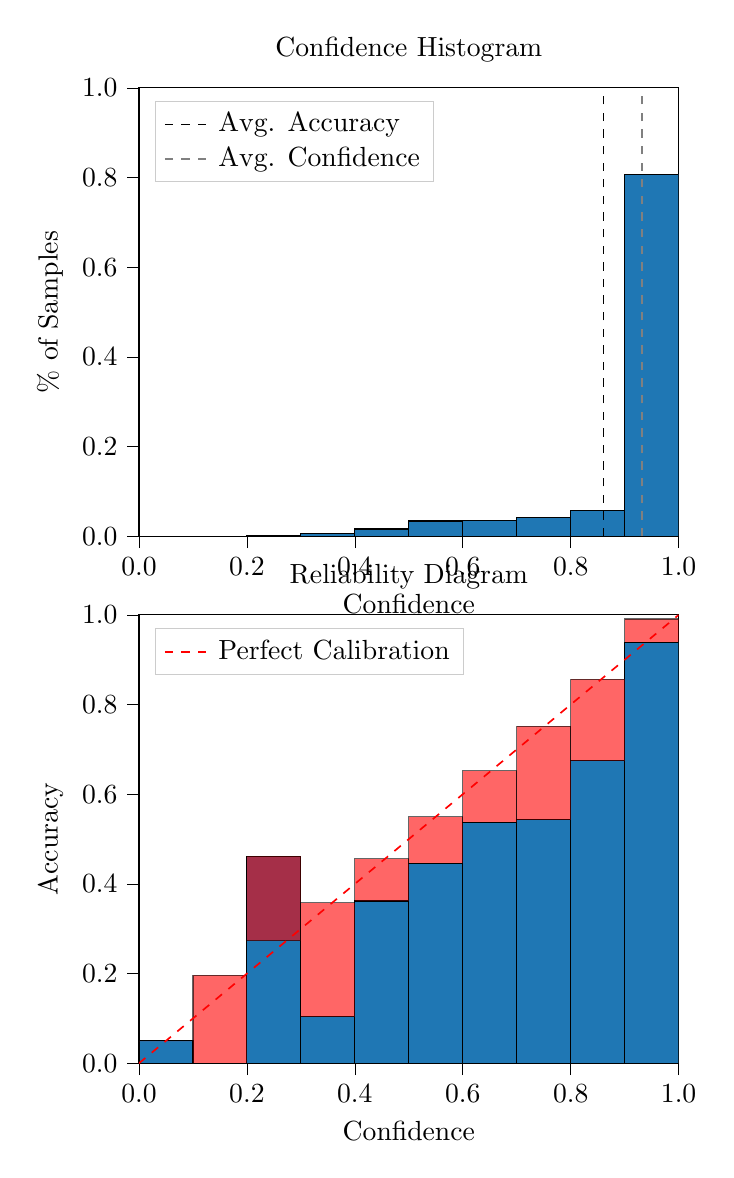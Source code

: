 % This file was created by tikzplotlib v0.9.8.
\begin{tikzpicture}

\definecolor{color0}{rgb}{0.122,0.467,0.706}

\begin{groupplot}[group style={group size=1 by 2}]
\nextgroupplot[
legend cell align={left},
legend style={
  fill opacity=0.8,
  draw opacity=1,
  text opacity=1,
  at={(0.03,0.97)},
  anchor=north west,
  draw=white!80!black
},
tick align=outside,
tick pos=left,
title={Confidence Histogram},
x grid style={white!69.02!black},
xlabel={Confidence},
xmin=0, xmax=1,
xtick style={color=black},
xtick={0,0.2,0.4,0.6,0.8,1},
xticklabels={0.0,0.2,0.4,0.6,0.8,1.0},
y grid style={white!69.02!black},
ylabel={\% of Samples},
ymin=0, ymax=1,
ytick style={color=black},
ytick={0,0.2,0.4,0.6,0.8,1},
yticklabels={0.0,0.2,0.4,0.6,0.8,1.0}
]
\draw[draw=black,fill=color0] (axis cs:-6.939e-18,0) rectangle (axis cs:0.1,0);
\draw[draw=black,fill=color0] (axis cs:0.1,0) rectangle (axis cs:0.2,0.0);
\draw[draw=black,fill=color0] (axis cs:0.2,0) rectangle (axis cs:0.3,0.001);
\draw[draw=black,fill=color0] (axis cs:0.3,0) rectangle (axis cs:0.4,0.007);
\draw[draw=black,fill=color0] (axis cs:0.4,0) rectangle (axis cs:0.5,0.016);
\draw[draw=black,fill=color0] (axis cs:0.5,0) rectangle (axis cs:0.6,0.034);
\draw[draw=black,fill=color0] (axis cs:0.6,0) rectangle (axis cs:0.7,0.036);
\draw[draw=black,fill=color0] (axis cs:0.7,0) rectangle (axis cs:0.8,0.042);
\draw[draw=black,fill=color0] (axis cs:0.8,0) rectangle (axis cs:0.9,0.057);
\draw[draw=black,fill=color0] (axis cs:0.9,0) rectangle (axis cs:1,0.807);
\addplot [semithick, black, dashed]
table {%
0.861 0
0.861 1
};
\addlegendentry{Avg. Accuracy}
\addplot [semithick, white!50.196!black, dashed]
table {%
0.932 0
0.932 1
};
\addlegendentry{Avg. Confidence}

\nextgroupplot[
legend cell align={left},
legend style={
  fill opacity=0.8,
  draw opacity=1,
  text opacity=1,
  at={(0.03,0.97)},
  anchor=north west,
  draw=white!80!black
},
tick align=outside,
tick pos=left,
title={Reliability Diagram},
x grid style={white!69.02!black},
xlabel={Confidence},
xmin=0, xmax=1,
xtick style={color=black},
xtick={0,0.2,0.4,0.6,0.8,1},
xticklabels={0.0,0.2,0.4,0.6,0.8,1.0},
y grid style={white!69.02!black},
ylabel={Accuracy},
ymin=0, ymax=1,
ytick style={color=black},
ytick={0,0.2,0.4,0.6,0.8,1},
yticklabels={0.0,0.2,0.4,0.6,0.8,1.0}
]
\draw[draw=black,fill=color0] (axis cs:-6.939e-18,0) rectangle (axis cs:0.1,0.05);
\draw[draw=black,fill=color0] (axis cs:0.1,0) rectangle (axis cs:0.2,0);
\draw[draw=black,fill=color0] (axis cs:0.2,0) rectangle (axis cs:0.3,0.462);
\draw[draw=black,fill=color0] (axis cs:0.3,0) rectangle (axis cs:0.4,0.104);
\draw[draw=black,fill=color0] (axis cs:0.4,0) rectangle (axis cs:0.5,0.362);
\draw[draw=black,fill=color0] (axis cs:0.5,0) rectangle (axis cs:0.6,0.446);
\draw[draw=black,fill=color0] (axis cs:0.6,0) rectangle (axis cs:0.7,0.538);
\draw[draw=black,fill=color0] (axis cs:0.7,0) rectangle (axis cs:0.8,0.543);
\draw[draw=black,fill=color0] (axis cs:0.8,0) rectangle (axis cs:0.9,0.675);
\draw[draw=black,fill=color0] (axis cs:0.9,0) rectangle (axis cs:1,0.939);
\draw[draw=black,fill=red,opacity=0.6] (axis cs:-6.939e-18,0.05) rectangle (axis cs:0.1,0.05);
\draw[draw=black,fill=red,opacity=0.6] (axis cs:0.1,0) rectangle (axis cs:0.2,0.196);
\draw[draw=black,fill=red,opacity=0.6] (axis cs:0.2,0.462) rectangle (axis cs:0.3,0.273);
\draw[draw=black,fill=red,opacity=0.6] (axis cs:0.3,0.104) rectangle (axis cs:0.4,0.358);
\draw[draw=black,fill=red,opacity=0.6] (axis cs:0.4,0.362) rectangle (axis cs:0.5,0.456);
\draw[draw=black,fill=red,opacity=0.6] (axis cs:0.5,0.446) rectangle (axis cs:0.6,0.55);
\draw[draw=black,fill=red,opacity=0.6] (axis cs:0.6,0.538) rectangle (axis cs:0.7,0.652);
\draw[draw=black,fill=red,opacity=0.6] (axis cs:0.7,0.543) rectangle (axis cs:0.8,0.752);
\draw[draw=black,fill=red,opacity=0.6] (axis cs:0.8,0.675) rectangle (axis cs:0.9,0.856);
\draw[draw=black,fill=red,opacity=0.6] (axis cs:0.9,0.939) rectangle (axis cs:1,0.991);
\addplot [semithick, red, dashed]
table {%
0 0
1 1
};
\addlegendentry{Perfect Calibration}
\end{groupplot}

\end{tikzpicture}
